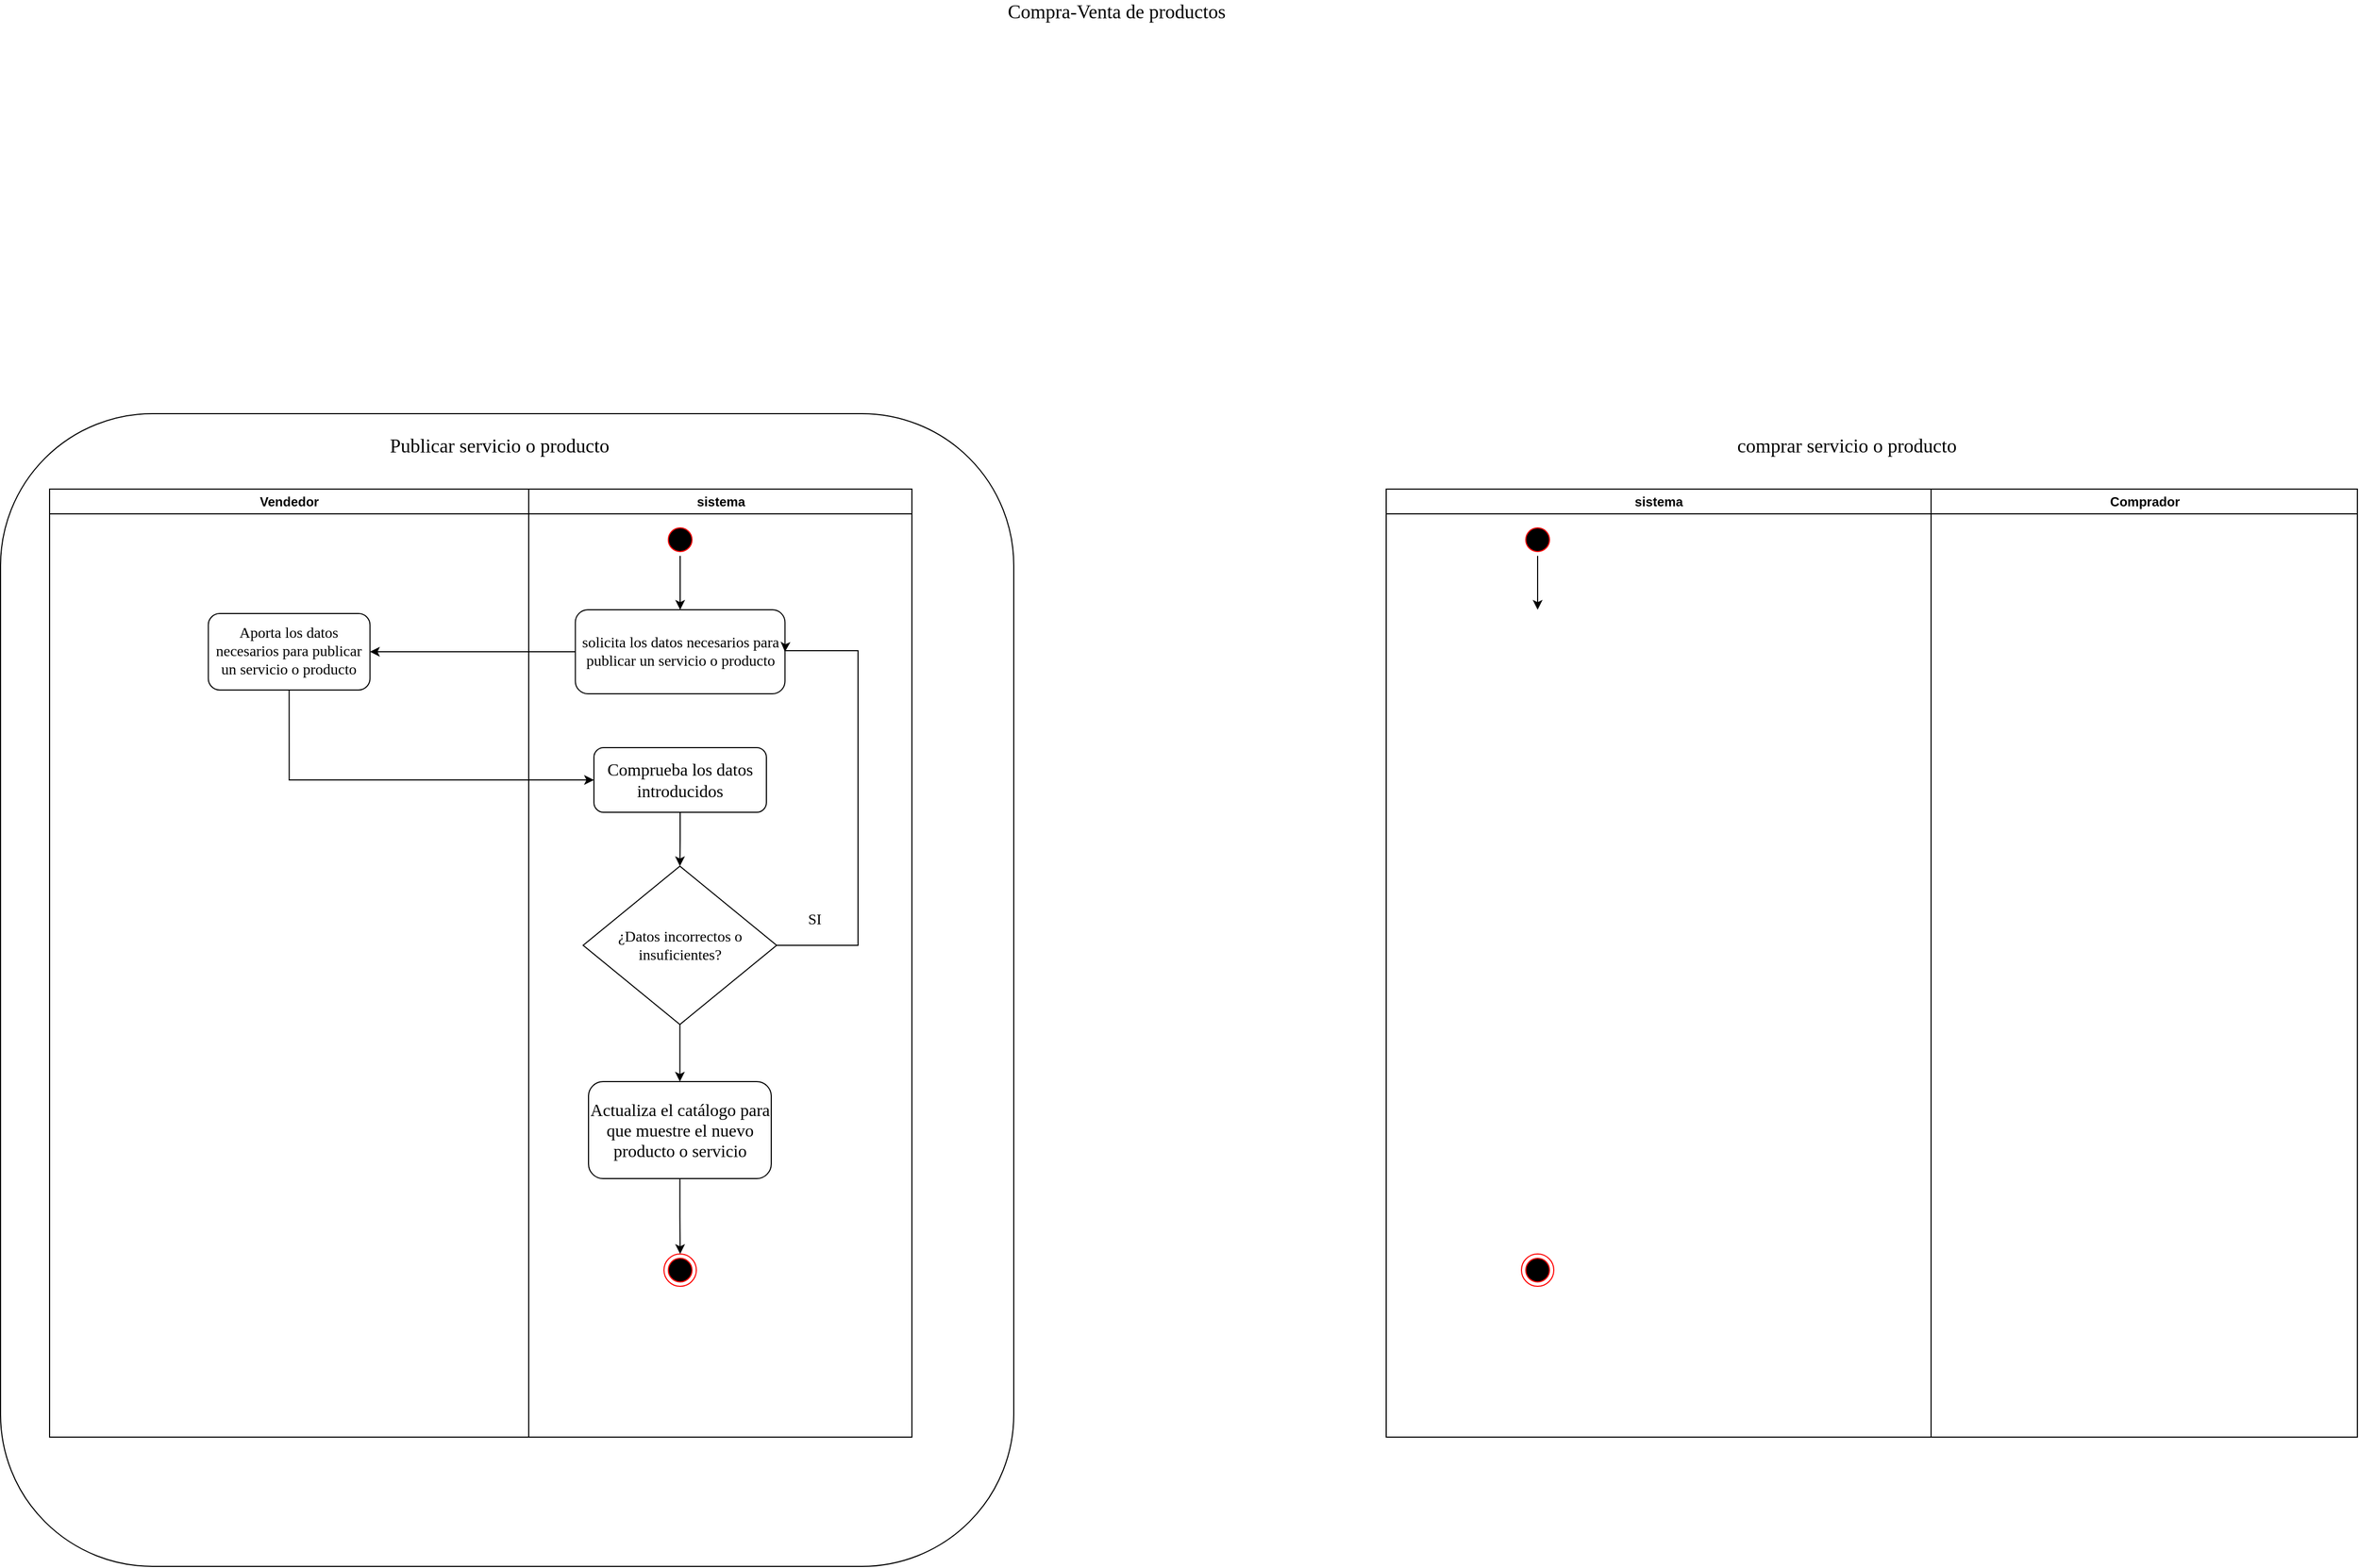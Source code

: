 <mxfile version="14.4.8" type="github">
  <diagram name="Page-1" id="e7e014a7-5840-1c2e-5031-d8a46d1fe8dd">
    <mxGraphModel dx="3939" dy="2149" grid="1" gridSize="10" guides="1" tooltips="1" connect="1" arrows="1" fold="1" page="1" pageScale="1" pageWidth="1169" pageHeight="826" background="#ffffff" math="0" shadow="0">
      <root>
        <mxCell id="0" />
        <mxCell id="1" parent="0" />
        <mxCell id="2" value="Vendedor" style="swimlane;whiteSpace=wrap" parent="1" vertex="1">
          <mxGeometry y="30" width="444.5" height="880" as="geometry" />
        </mxCell>
        <mxCell id="gee_4Xi57a-n7Dq6tal4-46" value="&lt;font face=&quot;Verdana&quot; style=&quot;font-size: 14px&quot;&gt;Aporta los datos necesarios para&amp;nbsp;&lt;/font&gt;&lt;span style=&quot;font-family: &amp;#34;verdana&amp;#34; ; font-size: 14px&quot;&gt;publicar un servicio o producto&lt;/span&gt;" style="rounded=1;whiteSpace=wrap;html=1;" vertex="1" parent="2">
          <mxGeometry x="147.25" y="115.5" width="150" height="71" as="geometry" />
        </mxCell>
        <mxCell id="3" value="sistema" style="swimlane;whiteSpace=wrap" parent="1" vertex="1">
          <mxGeometry x="444.5" y="30" width="355.5" height="880" as="geometry" />
        </mxCell>
        <mxCell id="13" value="" style="ellipse;shape=startState;fillColor=#000000;strokeColor=#ff0000;" parent="3" vertex="1">
          <mxGeometry x="125.5" y="32" width="30" height="30" as="geometry" />
        </mxCell>
        <mxCell id="gee_4Xi57a-n7Dq6tal4-42" value="&lt;font face=&quot;Verdana&quot;&gt;&lt;span style=&quot;font-size: 14px&quot;&gt;solicita los datos necesarios para publicar un servicio o producto&lt;/span&gt;&lt;/font&gt;" style="rounded=1;whiteSpace=wrap;html=1;" vertex="1" parent="3">
          <mxGeometry x="43.25" y="112" width="194.5" height="78" as="geometry" />
        </mxCell>
        <mxCell id="gee_4Xi57a-n7Dq6tal4-45" value="" style="endArrow=classic;html=1;exitX=0.5;exitY=1;exitDx=0;exitDy=0;" edge="1" parent="3" source="13" target="gee_4Xi57a-n7Dq6tal4-42">
          <mxGeometry width="50" height="50" relative="1" as="geometry">
            <mxPoint x="53.25" y="161" as="sourcePoint" />
            <mxPoint x="-64.5" y="161" as="targetPoint" />
          </mxGeometry>
        </mxCell>
        <mxCell id="gee_4Xi57a-n7Dq6tal4-50" style="edgeStyle=orthogonalEdgeStyle;rounded=0;orthogonalLoop=1;jettySize=auto;html=1;entryX=0.5;entryY=0;entryDx=0;entryDy=0;" edge="1" parent="3" source="gee_4Xi57a-n7Dq6tal4-48" target="gee_4Xi57a-n7Dq6tal4-49">
          <mxGeometry relative="1" as="geometry" />
        </mxCell>
        <mxCell id="gee_4Xi57a-n7Dq6tal4-48" value="&lt;font face=&quot;Verdana&quot; size=&quot;3&quot;&gt;Comprueba los datos introducidos&lt;/font&gt;" style="rounded=1;whiteSpace=wrap;html=1;" vertex="1" parent="3">
          <mxGeometry x="60.5" y="240" width="160" height="60" as="geometry" />
        </mxCell>
        <mxCell id="gee_4Xi57a-n7Dq6tal4-56" style="edgeStyle=orthogonalEdgeStyle;rounded=0;orthogonalLoop=1;jettySize=auto;html=1;entryX=0.5;entryY=0;entryDx=0;entryDy=0;" edge="1" parent="3" source="gee_4Xi57a-n7Dq6tal4-49" target="gee_4Xi57a-n7Dq6tal4-55">
          <mxGeometry relative="1" as="geometry" />
        </mxCell>
        <mxCell id="gee_4Xi57a-n7Dq6tal4-49" value="&lt;font face=&quot;Verdana&quot; style=&quot;font-size: 14px&quot;&gt;¿Datos incorrectos o insuficientes?&lt;/font&gt;" style="rhombus;whiteSpace=wrap;html=1;" vertex="1" parent="3">
          <mxGeometry x="50.5" y="350" width="179.5" height="147" as="geometry" />
        </mxCell>
        <mxCell id="gee_4Xi57a-n7Dq6tal4-53" style="edgeStyle=orthogonalEdgeStyle;rounded=0;orthogonalLoop=1;jettySize=auto;html=1;entryX=1;entryY=0.5;entryDx=0;entryDy=0;" edge="1" parent="3" source="gee_4Xi57a-n7Dq6tal4-49" target="gee_4Xi57a-n7Dq6tal4-42">
          <mxGeometry relative="1" as="geometry">
            <mxPoint x="295.5" y="150" as="targetPoint" />
            <Array as="points">
              <mxPoint x="305.5" y="424" />
              <mxPoint x="305.5" y="150" />
            </Array>
          </mxGeometry>
        </mxCell>
        <mxCell id="gee_4Xi57a-n7Dq6tal4-54" value="&lt;font face=&quot;Verdana&quot; style=&quot;font-size: 14px&quot;&gt;SI&lt;/font&gt;" style="text;html=1;strokeColor=none;fillColor=none;align=center;verticalAlign=middle;whiteSpace=wrap;rounded=0;" vertex="1" parent="3">
          <mxGeometry x="245.5" y="390" width="40" height="20" as="geometry" />
        </mxCell>
        <mxCell id="gee_4Xi57a-n7Dq6tal4-58" style="edgeStyle=orthogonalEdgeStyle;rounded=0;orthogonalLoop=1;jettySize=auto;html=1;entryX=0.5;entryY=0;entryDx=0;entryDy=0;" edge="1" parent="3" source="gee_4Xi57a-n7Dq6tal4-55" target="gee_4Xi57a-n7Dq6tal4-57">
          <mxGeometry relative="1" as="geometry" />
        </mxCell>
        <mxCell id="gee_4Xi57a-n7Dq6tal4-55" value="&lt;font face=&quot;Verdana&quot; size=&quot;3&quot;&gt;Actualiza el catálogo para que muestre el nuevo producto o servicio&lt;/font&gt;" style="rounded=1;whiteSpace=wrap;html=1;" vertex="1" parent="3">
          <mxGeometry x="55.5" y="550" width="169.5" height="90" as="geometry" />
        </mxCell>
        <mxCell id="gee_4Xi57a-n7Dq6tal4-57" value="" style="ellipse;shape=endState;fillColor=#000000;strokeColor=#ff0000" vertex="1" parent="3">
          <mxGeometry x="125.5" y="710" width="30" height="30" as="geometry" />
        </mxCell>
        <mxCell id="gee_4Xi57a-n7Dq6tal4-72" value="" style="rounded=1;whiteSpace=wrap;html=1;fillColor=none;" vertex="1" parent="3">
          <mxGeometry x="-490" y="-70" width="940" height="1070" as="geometry" />
        </mxCell>
        <mxCell id="4" value="Comprador" style="swimlane;whiteSpace=wrap" parent="1" vertex="1">
          <mxGeometry x="1745.5" y="30" width="395.5" height="880" as="geometry" />
        </mxCell>
        <mxCell id="gee_4Xi57a-n7Dq6tal4-41" value="&lt;font face=&quot;Verdana&quot; style=&quot;font-size: 18px&quot;&gt;Compra-Venta de productos&lt;/font&gt;" style="text;html=1;strokeColor=none;fillColor=none;align=center;verticalAlign=middle;whiteSpace=wrap;rounded=0;" vertex="1" parent="1">
          <mxGeometry x="820" y="-423" width="340" height="20" as="geometry" />
        </mxCell>
        <mxCell id="gee_4Xi57a-n7Dq6tal4-44" value="" style="endArrow=classic;html=1;exitX=0;exitY=0.5;exitDx=0;exitDy=0;entryX=1;entryY=0.5;entryDx=0;entryDy=0;" edge="1" parent="1" source="gee_4Xi57a-n7Dq6tal4-42" target="gee_4Xi57a-n7Dq6tal4-46">
          <mxGeometry width="50" height="50" relative="1" as="geometry">
            <mxPoint x="620" y="420" as="sourcePoint" />
            <mxPoint x="370" y="181" as="targetPoint" />
          </mxGeometry>
        </mxCell>
        <mxCell id="gee_4Xi57a-n7Dq6tal4-47" style="edgeStyle=orthogonalEdgeStyle;rounded=0;orthogonalLoop=1;jettySize=auto;html=1;exitX=0.5;exitY=1;exitDx=0;exitDy=0;entryX=0;entryY=0.5;entryDx=0;entryDy=0;" edge="1" parent="1" source="gee_4Xi57a-n7Dq6tal4-46" target="gee_4Xi57a-n7Dq6tal4-48">
          <mxGeometry relative="1" as="geometry">
            <mxPoint x="490" y="300" as="targetPoint" />
            <Array as="points">
              <mxPoint x="222" y="300" />
            </Array>
          </mxGeometry>
        </mxCell>
        <mxCell id="gee_4Xi57a-n7Dq6tal4-51" value="&lt;font face=&quot;Verdana&quot; style=&quot;font-size: 18px&quot;&gt;Publicar servicio o producto&lt;/font&gt;" style="text;html=1;strokeColor=none;fillColor=none;align=center;verticalAlign=middle;whiteSpace=wrap;rounded=0;" vertex="1" parent="1">
          <mxGeometry x="270" y="-20" width="295" height="20" as="geometry" />
        </mxCell>
        <mxCell id="gee_4Xi57a-n7Dq6tal4-52" value="&lt;font face=&quot;Verdana&quot; style=&quot;font-size: 18px&quot;&gt;comprar servicio o producto&lt;/font&gt;" style="text;html=1;strokeColor=none;fillColor=none;align=center;verticalAlign=middle;whiteSpace=wrap;rounded=0;" vertex="1" parent="1">
          <mxGeometry x="1520" y="-20" width="295" height="20" as="geometry" />
        </mxCell>
        <mxCell id="gee_4Xi57a-n7Dq6tal4-59" value="sistema" style="swimlane;whiteSpace=wrap" vertex="1" parent="1">
          <mxGeometry x="1240" y="30" width="505.5" height="880" as="geometry" />
        </mxCell>
        <mxCell id="gee_4Xi57a-n7Dq6tal4-60" value="" style="ellipse;shape=startState;fillColor=#000000;strokeColor=#ff0000;" vertex="1" parent="gee_4Xi57a-n7Dq6tal4-59">
          <mxGeometry x="125.5" y="32" width="30" height="30" as="geometry" />
        </mxCell>
        <mxCell id="gee_4Xi57a-n7Dq6tal4-62" value="" style="endArrow=classic;html=1;exitX=0.5;exitY=1;exitDx=0;exitDy=0;" edge="1" parent="gee_4Xi57a-n7Dq6tal4-59" source="gee_4Xi57a-n7Dq6tal4-60">
          <mxGeometry width="50" height="50" relative="1" as="geometry">
            <mxPoint x="53.25" y="161" as="sourcePoint" />
            <mxPoint x="140.5" y="112" as="targetPoint" />
          </mxGeometry>
        </mxCell>
        <mxCell id="gee_4Xi57a-n7Dq6tal4-71" value="" style="ellipse;shape=endState;fillColor=#000000;strokeColor=#ff0000" vertex="1" parent="gee_4Xi57a-n7Dq6tal4-59">
          <mxGeometry x="125.5" y="710" width="30" height="30" as="geometry" />
        </mxCell>
      </root>
    </mxGraphModel>
  </diagram>
</mxfile>
